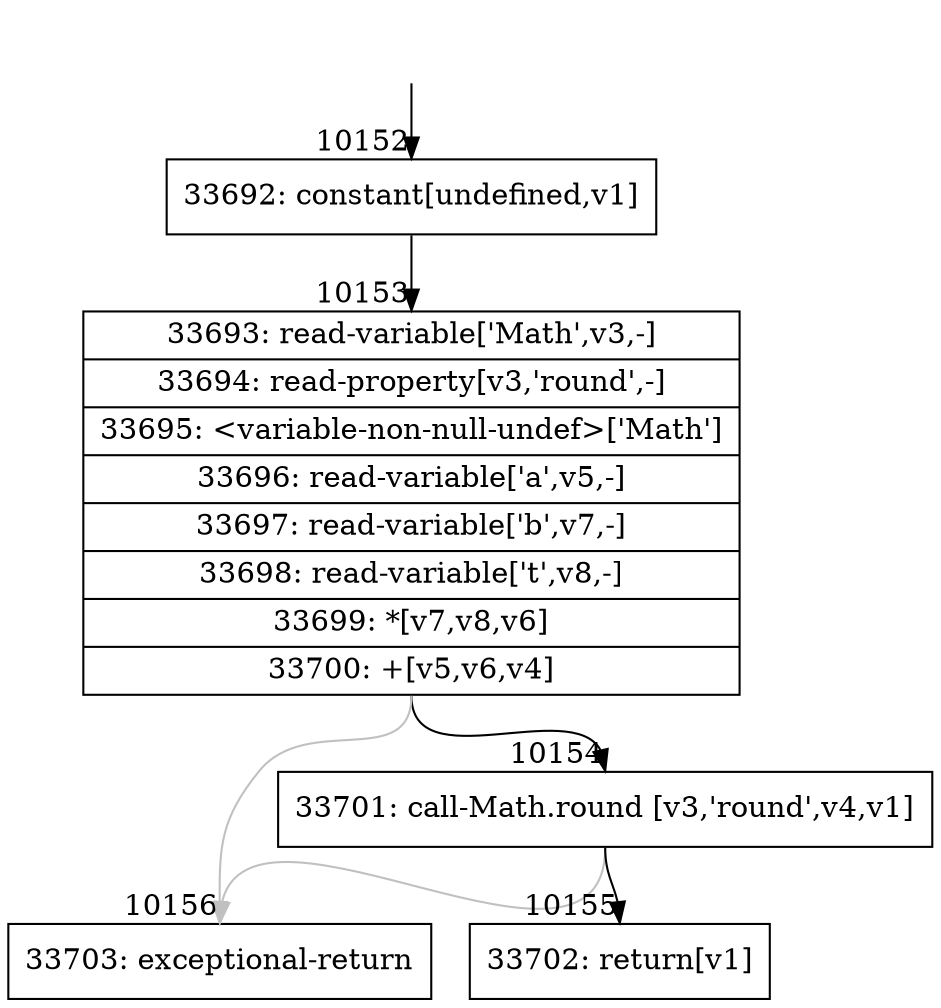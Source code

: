 digraph {
rankdir="TD"
BB_entry936[shape=none,label=""];
BB_entry936 -> BB10152 [tailport=s, headport=n, headlabel="    10152"]
BB10152 [shape=record label="{33692: constant[undefined,v1]}" ] 
BB10152 -> BB10153 [tailport=s, headport=n, headlabel="      10153"]
BB10153 [shape=record label="{33693: read-variable['Math',v3,-]|33694: read-property[v3,'round',-]|33695: \<variable-non-null-undef\>['Math']|33696: read-variable['a',v5,-]|33697: read-variable['b',v7,-]|33698: read-variable['t',v8,-]|33699: *[v7,v8,v6]|33700: +[v5,v6,v4]}" ] 
BB10153 -> BB10154 [tailport=s, headport=n, headlabel="      10154"]
BB10153 -> BB10156 [tailport=s, headport=n, color=gray, headlabel="      10156"]
BB10154 [shape=record label="{33701: call-Math.round [v3,'round',v4,v1]}" ] 
BB10154 -> BB10155 [tailport=s, headport=n, headlabel="      10155"]
BB10154 -> BB10156 [tailport=s, headport=n, color=gray]
BB10155 [shape=record label="{33702: return[v1]}" ] 
BB10156 [shape=record label="{33703: exceptional-return}" ] 
//#$~ 5935
}
